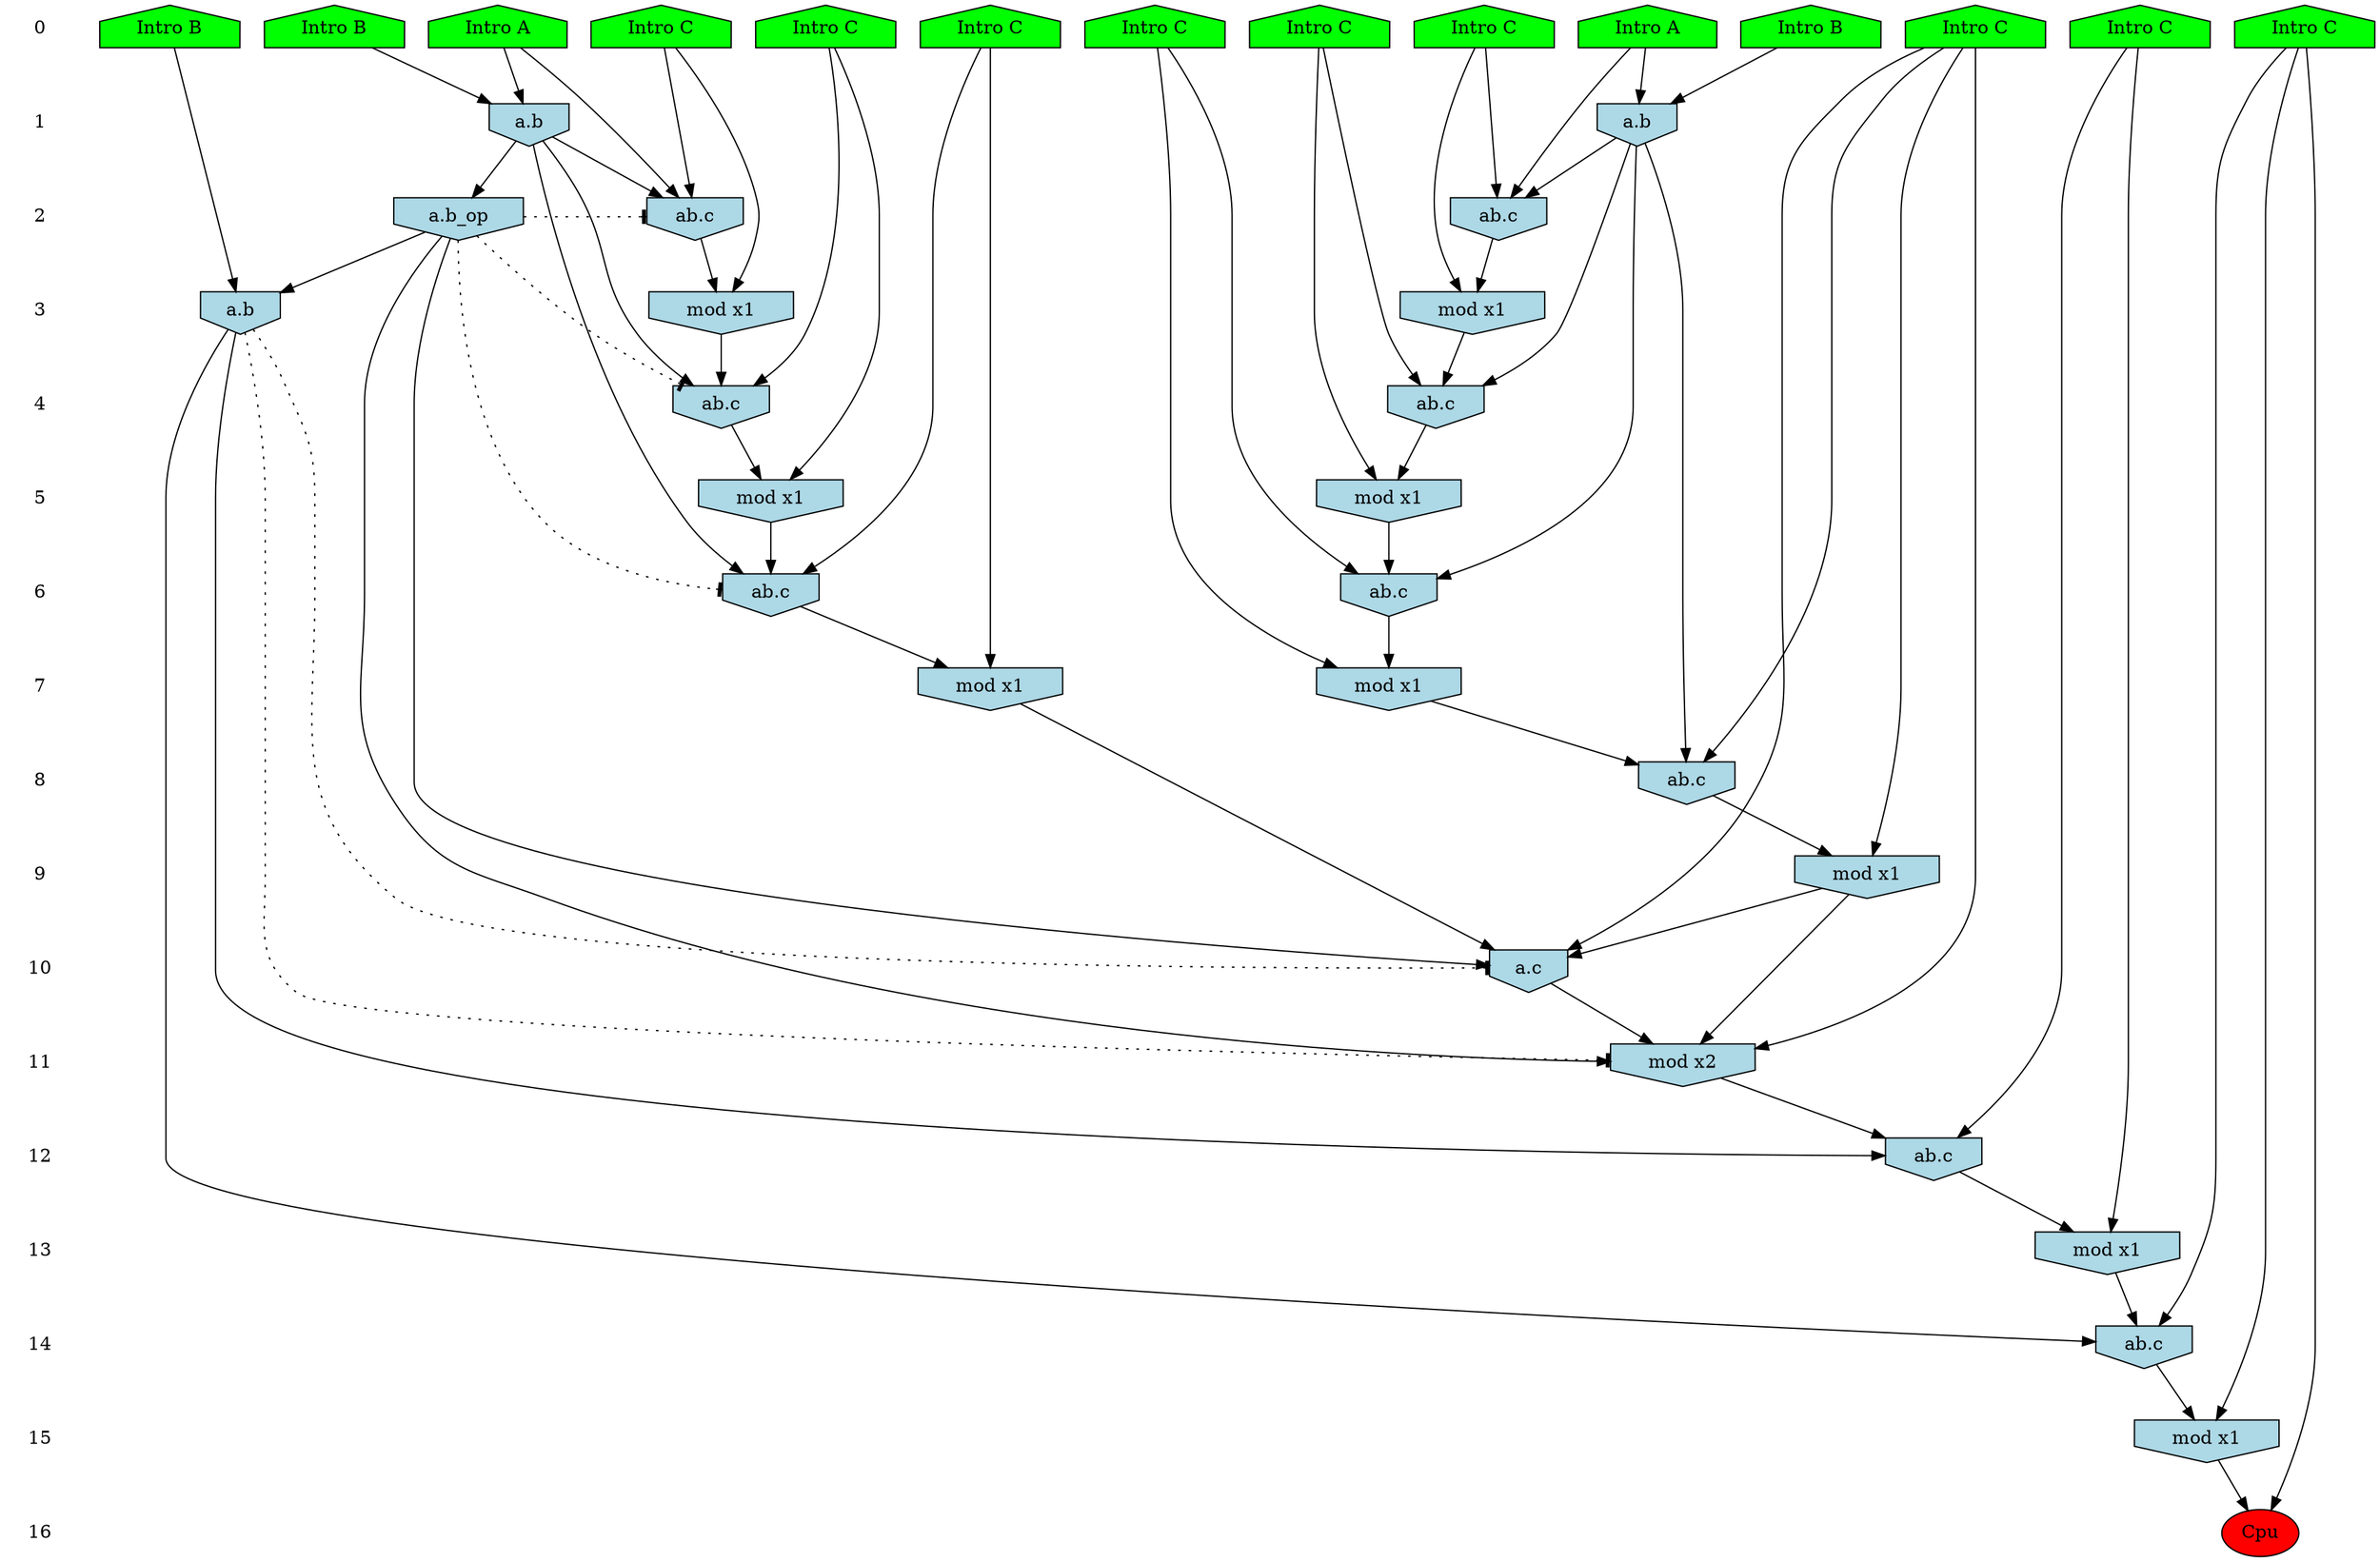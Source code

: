 /* Compression of 1 causal flows obtained in average at 1.695753E+01 t.u */
/* Compressed causal flows were: [2941] */
digraph G{
 ranksep=.5 ; 
{ rank = same ; "0" [shape=plaintext] ; node_1 [label ="Intro A", shape=house, style=filled, fillcolor=green] ;
node_2 [label ="Intro B", shape=house, style=filled, fillcolor=green] ;
node_3 [label ="Intro B", shape=house, style=filled, fillcolor=green] ;
node_4 [label ="Intro B", shape=house, style=filled, fillcolor=green] ;
node_5 [label ="Intro A", shape=house, style=filled, fillcolor=green] ;
node_6 [label ="Intro C", shape=house, style=filled, fillcolor=green] ;
node_7 [label ="Intro C", shape=house, style=filled, fillcolor=green] ;
node_8 [label ="Intro C", shape=house, style=filled, fillcolor=green] ;
node_9 [label ="Intro C", shape=house, style=filled, fillcolor=green] ;
node_10 [label ="Intro C", shape=house, style=filled, fillcolor=green] ;
node_11 [label ="Intro C", shape=house, style=filled, fillcolor=green] ;
node_12 [label ="Intro C", shape=house, style=filled, fillcolor=green] ;
node_13 [label ="Intro C", shape=house, style=filled, fillcolor=green] ;
node_14 [label ="Intro C", shape=house, style=filled, fillcolor=green] ;
}
{ rank = same ; "1" [shape=plaintext] ; node_15 [label="a.b", shape=invhouse, style=filled, fillcolor = lightblue] ;
node_17 [label="a.b", shape=invhouse, style=filled, fillcolor = lightblue] ;
}
{ rank = same ; "2" [shape=plaintext] ; node_16 [label="ab.c", shape=invhouse, style=filled, fillcolor = lightblue] ;
node_18 [label="ab.c", shape=invhouse, style=filled, fillcolor = lightblue] ;
node_25 [label="a.b_op", shape=invhouse, style=filled, fillcolor = lightblue] ;
}
{ rank = same ; "3" [shape=plaintext] ; node_19 [label="mod x1", shape=invhouse, style=filled, fillcolor = lightblue] ;
node_21 [label="mod x1", shape=invhouse, style=filled, fillcolor = lightblue] ;
node_34 [label="a.b", shape=invhouse, style=filled, fillcolor = lightblue] ;
}
{ rank = same ; "4" [shape=plaintext] ; node_20 [label="ab.c", shape=invhouse, style=filled, fillcolor = lightblue] ;
node_26 [label="ab.c", shape=invhouse, style=filled, fillcolor = lightblue] ;
}
{ rank = same ; "5" [shape=plaintext] ; node_22 [label="mod x1", shape=invhouse, style=filled, fillcolor = lightblue] ;
node_27 [label="mod x1", shape=invhouse, style=filled, fillcolor = lightblue] ;
}
{ rank = same ; "6" [shape=plaintext] ; node_23 [label="ab.c", shape=invhouse, style=filled, fillcolor = lightblue] ;
node_28 [label="ab.c", shape=invhouse, style=filled, fillcolor = lightblue] ;
}
{ rank = same ; "7" [shape=plaintext] ; node_24 [label="mod x1", shape=invhouse, style=filled, fillcolor = lightblue] ;
node_29 [label="mod x1", shape=invhouse, style=filled, fillcolor = lightblue] ;
}
{ rank = same ; "8" [shape=plaintext] ; node_30 [label="ab.c", shape=invhouse, style=filled, fillcolor = lightblue] ;
}
{ rank = same ; "9" [shape=plaintext] ; node_31 [label="mod x1", shape=invhouse, style=filled, fillcolor = lightblue] ;
}
{ rank = same ; "10" [shape=plaintext] ; node_32 [label="a.c", shape=invhouse, style=filled, fillcolor = lightblue] ;
}
{ rank = same ; "11" [shape=plaintext] ; node_33 [label="mod x2", shape=invhouse, style=filled, fillcolor = lightblue] ;
}
{ rank = same ; "12" [shape=plaintext] ; node_35 [label="ab.c", shape=invhouse, style=filled, fillcolor = lightblue] ;
}
{ rank = same ; "13" [shape=plaintext] ; node_36 [label="mod x1", shape=invhouse, style=filled, fillcolor = lightblue] ;
}
{ rank = same ; "14" [shape=plaintext] ; node_37 [label="ab.c", shape=invhouse, style=filled, fillcolor = lightblue] ;
}
{ rank = same ; "15" [shape=plaintext] ; node_38 [label="mod x1", shape=invhouse, style=filled, fillcolor = lightblue] ;
}
{ rank = same ; "16" [shape=plaintext] ; node_39 [label ="Cpu", style=filled, fillcolor=red] ;
}
"0" -> "1" [style="invis"]; 
"1" -> "2" [style="invis"]; 
"2" -> "3" [style="invis"]; 
"3" -> "4" [style="invis"]; 
"4" -> "5" [style="invis"]; 
"5" -> "6" [style="invis"]; 
"6" -> "7" [style="invis"]; 
"7" -> "8" [style="invis"]; 
"8" -> "9" [style="invis"]; 
"9" -> "10" [style="invis"]; 
"10" -> "11" [style="invis"]; 
"11" -> "12" [style="invis"]; 
"12" -> "13" [style="invis"]; 
"13" -> "14" [style="invis"]; 
"14" -> "15" [style="invis"]; 
"15" -> "16" [style="invis"]; 
node_4 -> node_15
node_5 -> node_15
node_5 -> node_16
node_13 -> node_16
node_15 -> node_16
node_1 -> node_17
node_2 -> node_17
node_1 -> node_18
node_11 -> node_18
node_17 -> node_18
node_11 -> node_19
node_18 -> node_19
node_8 -> node_20
node_17 -> node_20
node_19 -> node_20
node_13 -> node_21
node_16 -> node_21
node_8 -> node_22
node_20 -> node_22
node_10 -> node_23
node_17 -> node_23
node_22 -> node_23
node_10 -> node_24
node_23 -> node_24
node_17 -> node_25
node_7 -> node_26
node_15 -> node_26
node_21 -> node_26
node_7 -> node_27
node_26 -> node_27
node_6 -> node_28
node_15 -> node_28
node_27 -> node_28
node_6 -> node_29
node_28 -> node_29
node_14 -> node_30
node_15 -> node_30
node_29 -> node_30
node_14 -> node_31
node_30 -> node_31
node_14 -> node_32
node_24 -> node_32
node_25 -> node_32
node_31 -> node_32
node_14 -> node_33
node_25 -> node_33
node_31 -> node_33
node_32 -> node_33
node_3 -> node_34
node_25 -> node_34
node_9 -> node_35
node_33 -> node_35
node_34 -> node_35
node_9 -> node_36
node_35 -> node_36
node_12 -> node_37
node_34 -> node_37
node_36 -> node_37
node_12 -> node_38
node_37 -> node_38
node_12 -> node_39
node_38 -> node_39
node_25 -> node_23 [style=dotted, arrowhead = tee] 
node_25 -> node_20 [style=dotted, arrowhead = tee] 
node_25 -> node_18 [style=dotted, arrowhead = tee] 
node_34 -> node_33 [style=dotted, arrowhead = tee] 
node_34 -> node_32 [style=dotted, arrowhead = tee] 
}
/*
 Dot generation time: 0.000646
*/